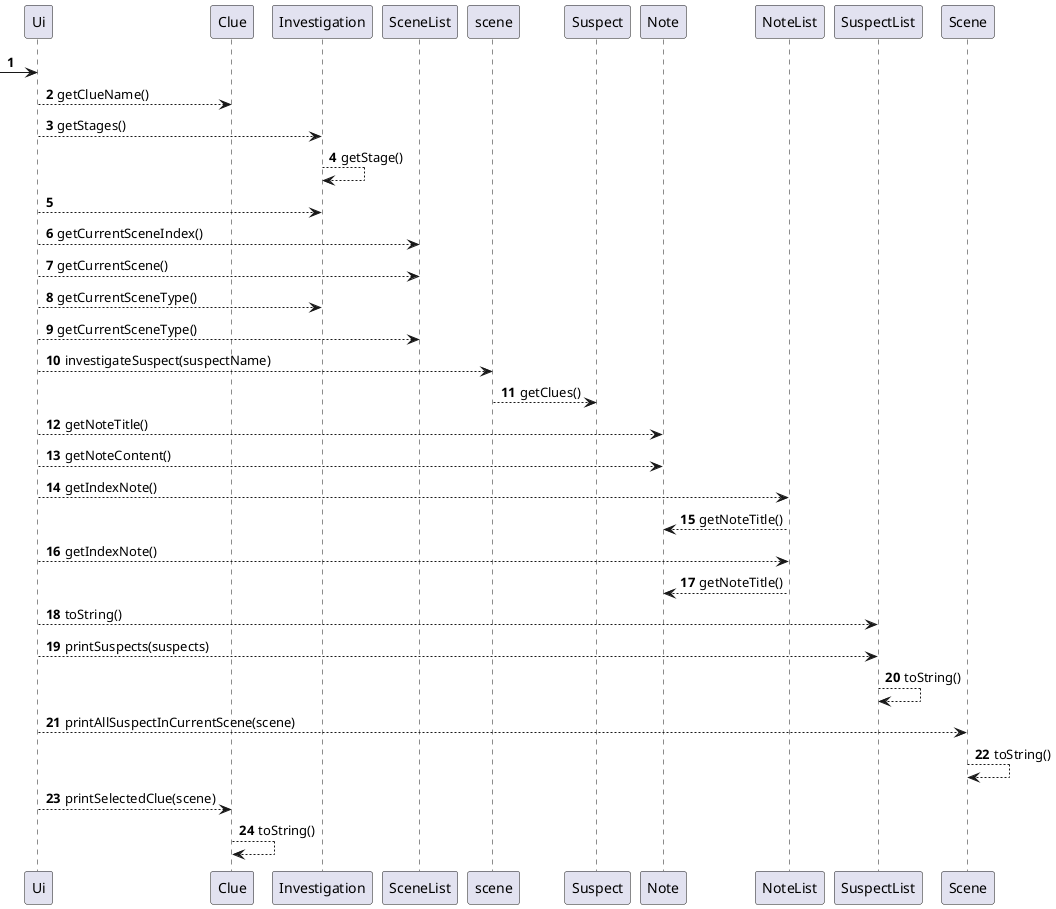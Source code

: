 @startuml
'https://plantuml.com/sequence-diagram

autonumber

 ->Ui:
Ui --> Clue:getClueName()
Ui --> Investigation : getStages()
Investigation --> Investigation:getStage()
Investigation <-- Ui
Ui --> SceneList:getCurrentSceneIndex()
Ui --> SceneList:getCurrentScene()
Ui --> Investigation:getCurrentSceneType()
Ui --> SceneList:getCurrentSceneType()
Ui --> scene:investigateSuspect(suspectName)
scene --> Suspect:getClues()
Ui --> Note: getNoteTitle()
Ui --> Note: getNoteContent()
Ui --> NoteList:getIndexNote()
NoteList --> Note: getNoteTitle()
Ui --> NoteList:getIndexNote()
NoteList --> Note: getNoteTitle()
Ui --> SuspectList:toString()
Ui --> SuspectList:printSuspects(suspects)
SuspectList --> SuspectList:toString()
Ui --> Scene:printAllSuspectInCurrentScene(scene)
Scene --> Scene: toString()
Ui --> Clue:printSelectedClue(scene)
Clue --> Clue: toString()




@enduml